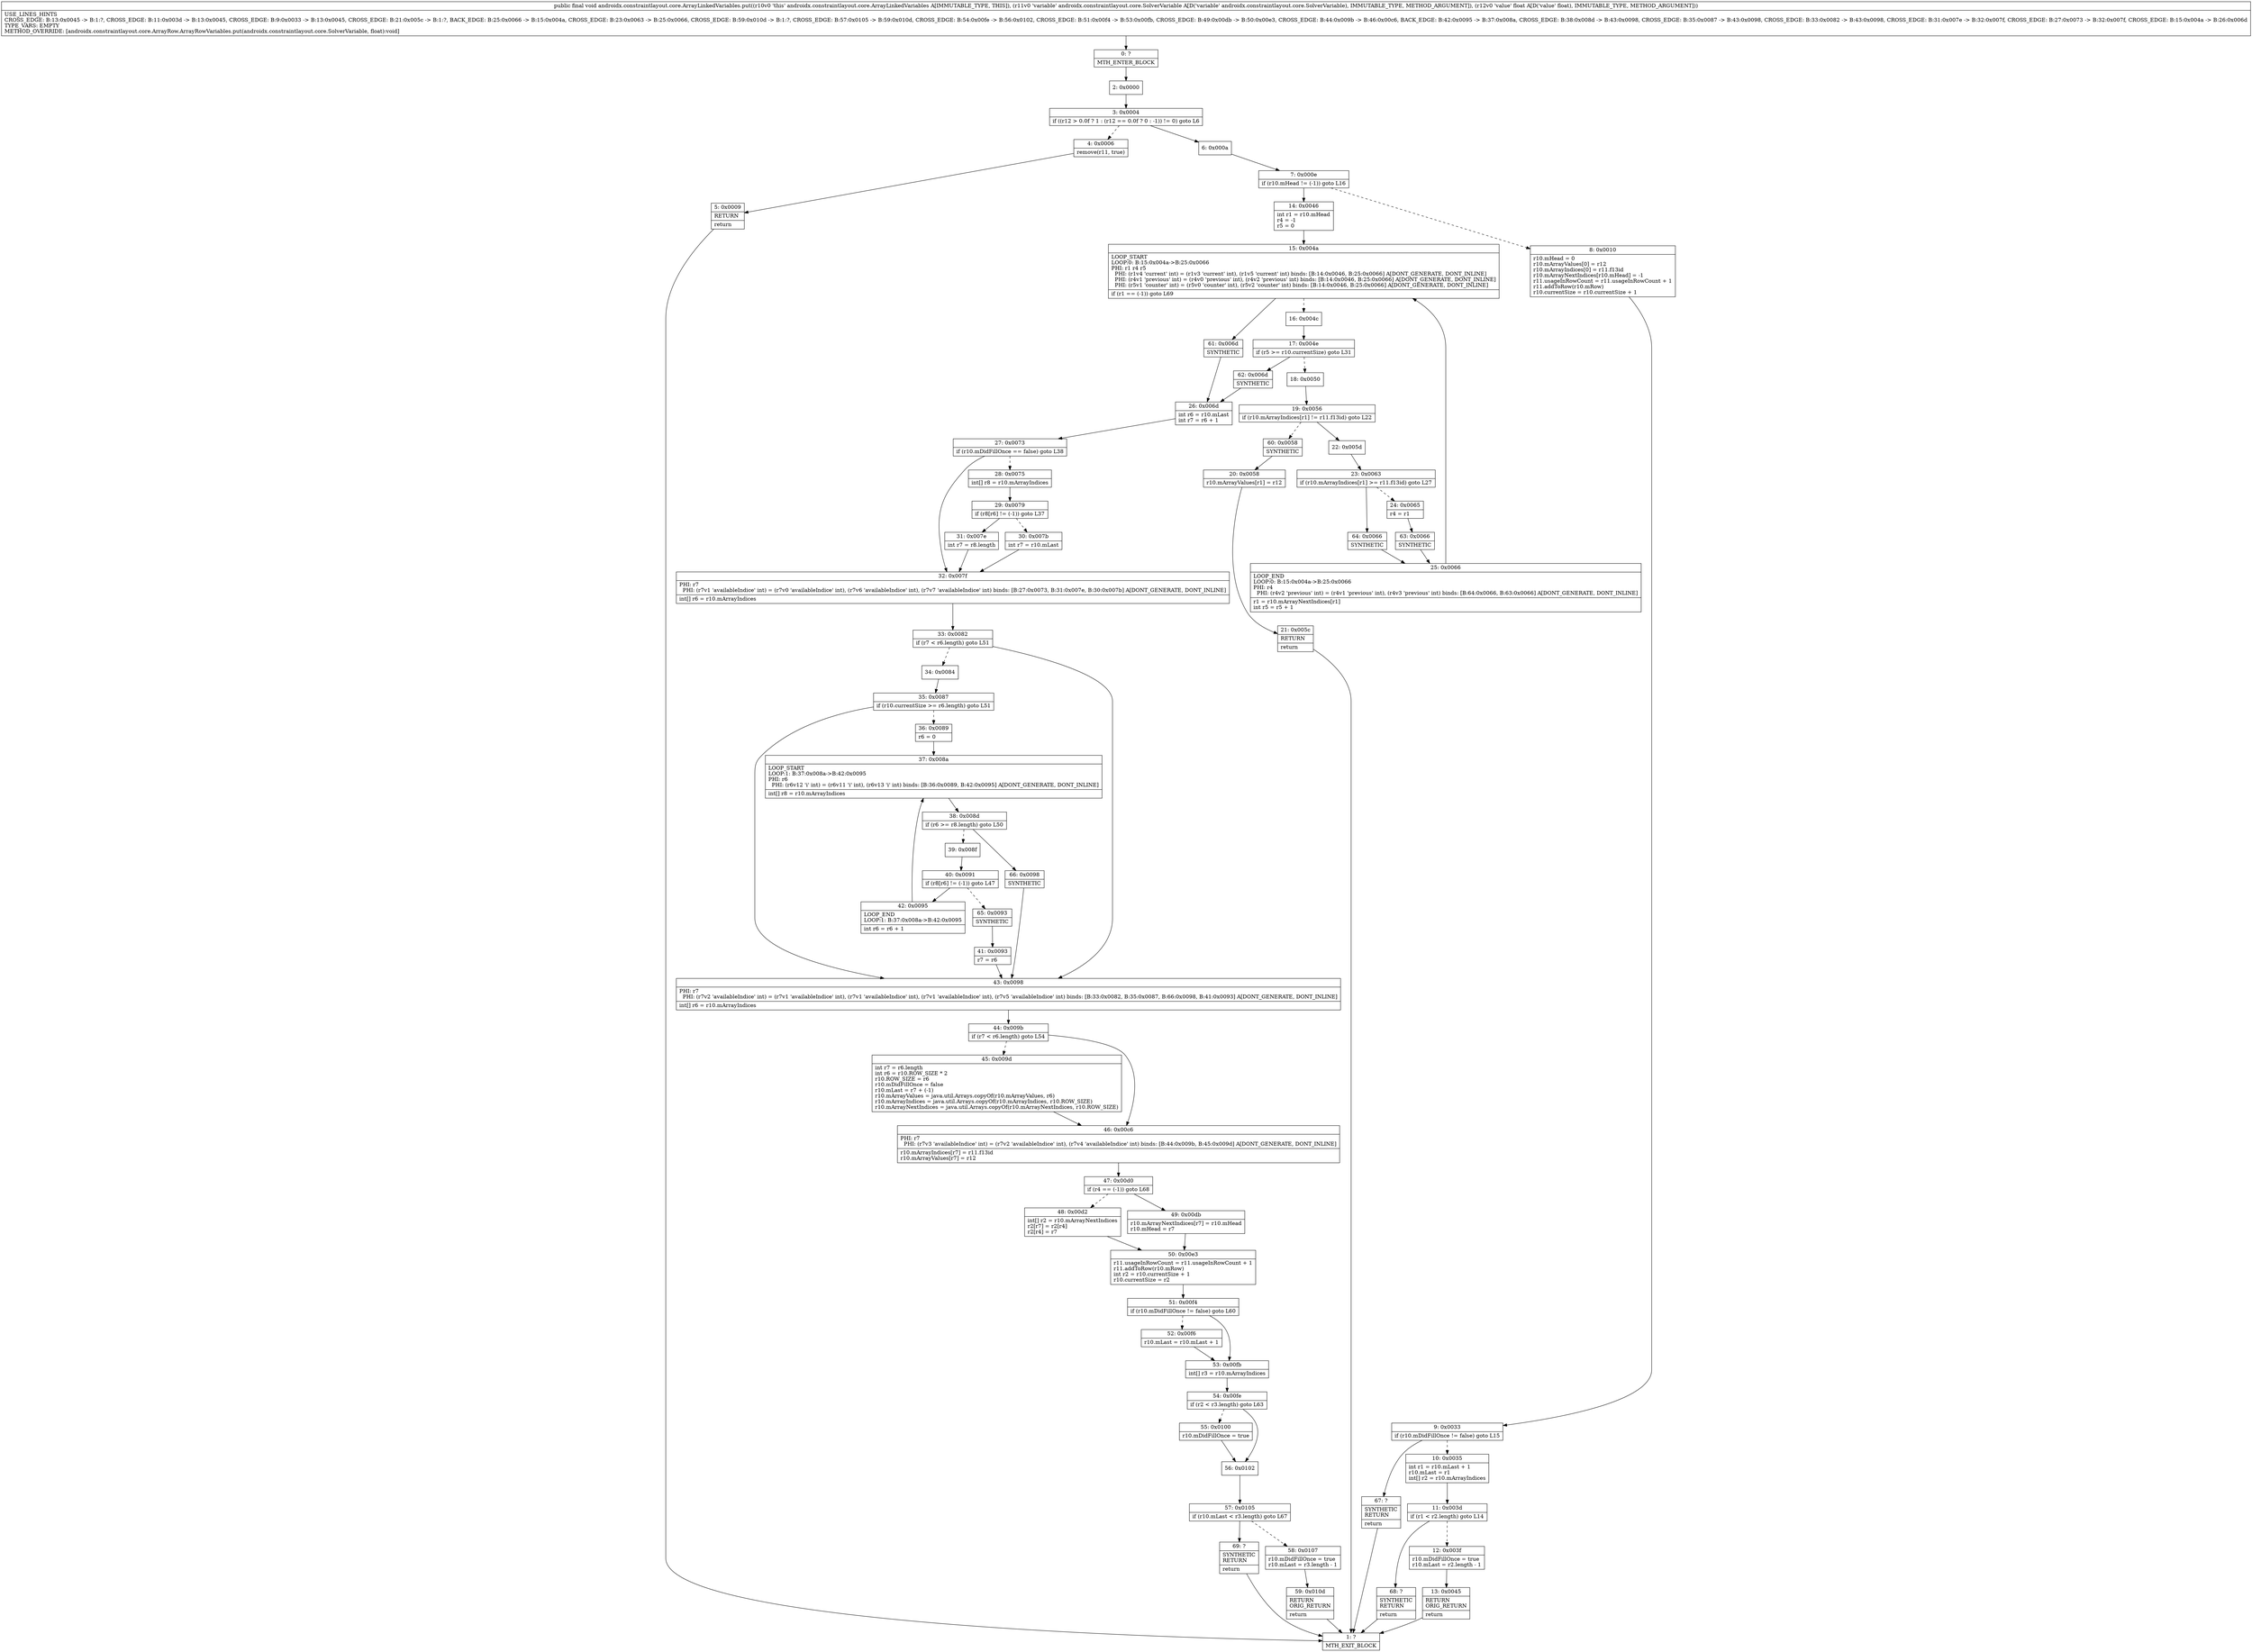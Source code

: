 digraph "CFG forandroidx.constraintlayout.core.ArrayLinkedVariables.put(Landroidx\/constraintlayout\/core\/SolverVariable;F)V" {
Node_0 [shape=record,label="{0\:\ ?|MTH_ENTER_BLOCK\l}"];
Node_2 [shape=record,label="{2\:\ 0x0000}"];
Node_3 [shape=record,label="{3\:\ 0x0004|if ((r12 \> 0.0f ? 1 : (r12 == 0.0f ? 0 : \-1)) != 0) goto L6\l}"];
Node_4 [shape=record,label="{4\:\ 0x0006|remove(r11, true)\l}"];
Node_5 [shape=record,label="{5\:\ 0x0009|RETURN\l|return\l}"];
Node_1 [shape=record,label="{1\:\ ?|MTH_EXIT_BLOCK\l}"];
Node_6 [shape=record,label="{6\:\ 0x000a}"];
Node_7 [shape=record,label="{7\:\ 0x000e|if (r10.mHead != (\-1)) goto L16\l}"];
Node_8 [shape=record,label="{8\:\ 0x0010|r10.mHead = 0\lr10.mArrayValues[0] = r12\lr10.mArrayIndices[0] = r11.f13id\lr10.mArrayNextIndices[r10.mHead] = \-1\lr11.usageInRowCount = r11.usageInRowCount + 1\lr11.addToRow(r10.mRow)\lr10.currentSize = r10.currentSize + 1\l}"];
Node_9 [shape=record,label="{9\:\ 0x0033|if (r10.mDidFillOnce != false) goto L15\l}"];
Node_10 [shape=record,label="{10\:\ 0x0035|int r1 = r10.mLast + 1\lr10.mLast = r1\lint[] r2 = r10.mArrayIndices\l}"];
Node_11 [shape=record,label="{11\:\ 0x003d|if (r1 \< r2.length) goto L14\l}"];
Node_12 [shape=record,label="{12\:\ 0x003f|r10.mDidFillOnce = true\lr10.mLast = r2.length \- 1\l}"];
Node_13 [shape=record,label="{13\:\ 0x0045|RETURN\lORIG_RETURN\l|return\l}"];
Node_68 [shape=record,label="{68\:\ ?|SYNTHETIC\lRETURN\l|return\l}"];
Node_67 [shape=record,label="{67\:\ ?|SYNTHETIC\lRETURN\l|return\l}"];
Node_14 [shape=record,label="{14\:\ 0x0046|int r1 = r10.mHead\lr4 = \-1\lr5 = 0\l}"];
Node_15 [shape=record,label="{15\:\ 0x004a|LOOP_START\lLOOP:0: B:15:0x004a\-\>B:25:0x0066\lPHI: r1 r4 r5 \l  PHI: (r1v4 'current' int) = (r1v3 'current' int), (r1v5 'current' int) binds: [B:14:0x0046, B:25:0x0066] A[DONT_GENERATE, DONT_INLINE]\l  PHI: (r4v1 'previous' int) = (r4v0 'previous' int), (r4v2 'previous' int) binds: [B:14:0x0046, B:25:0x0066] A[DONT_GENERATE, DONT_INLINE]\l  PHI: (r5v1 'counter' int) = (r5v0 'counter' int), (r5v2 'counter' int) binds: [B:14:0x0046, B:25:0x0066] A[DONT_GENERATE, DONT_INLINE]\l|if (r1 == (\-1)) goto L69\l}"];
Node_16 [shape=record,label="{16\:\ 0x004c}"];
Node_17 [shape=record,label="{17\:\ 0x004e|if (r5 \>= r10.currentSize) goto L31\l}"];
Node_18 [shape=record,label="{18\:\ 0x0050}"];
Node_19 [shape=record,label="{19\:\ 0x0056|if (r10.mArrayIndices[r1] != r11.f13id) goto L22\l}"];
Node_22 [shape=record,label="{22\:\ 0x005d}"];
Node_23 [shape=record,label="{23\:\ 0x0063|if (r10.mArrayIndices[r1] \>= r11.f13id) goto L27\l}"];
Node_24 [shape=record,label="{24\:\ 0x0065|r4 = r1\l}"];
Node_63 [shape=record,label="{63\:\ 0x0066|SYNTHETIC\l}"];
Node_25 [shape=record,label="{25\:\ 0x0066|LOOP_END\lLOOP:0: B:15:0x004a\-\>B:25:0x0066\lPHI: r4 \l  PHI: (r4v2 'previous' int) = (r4v1 'previous' int), (r4v3 'previous' int) binds: [B:64:0x0066, B:63:0x0066] A[DONT_GENERATE, DONT_INLINE]\l|r1 = r10.mArrayNextIndices[r1]\lint r5 = r5 + 1\l}"];
Node_64 [shape=record,label="{64\:\ 0x0066|SYNTHETIC\l}"];
Node_60 [shape=record,label="{60\:\ 0x0058|SYNTHETIC\l}"];
Node_20 [shape=record,label="{20\:\ 0x0058|r10.mArrayValues[r1] = r12\l}"];
Node_21 [shape=record,label="{21\:\ 0x005c|RETURN\l|return\l}"];
Node_62 [shape=record,label="{62\:\ 0x006d|SYNTHETIC\l}"];
Node_26 [shape=record,label="{26\:\ 0x006d|int r6 = r10.mLast\lint r7 = r6 + 1\l}"];
Node_27 [shape=record,label="{27\:\ 0x0073|if (r10.mDidFillOnce == false) goto L38\l}"];
Node_28 [shape=record,label="{28\:\ 0x0075|int[] r8 = r10.mArrayIndices\l}"];
Node_29 [shape=record,label="{29\:\ 0x0079|if (r8[r6] != (\-1)) goto L37\l}"];
Node_30 [shape=record,label="{30\:\ 0x007b|int r7 = r10.mLast\l}"];
Node_31 [shape=record,label="{31\:\ 0x007e|int r7 = r8.length\l}"];
Node_32 [shape=record,label="{32\:\ 0x007f|PHI: r7 \l  PHI: (r7v1 'availableIndice' int) = (r7v0 'availableIndice' int), (r7v6 'availableIndice' int), (r7v7 'availableIndice' int) binds: [B:27:0x0073, B:31:0x007e, B:30:0x007b] A[DONT_GENERATE, DONT_INLINE]\l|int[] r6 = r10.mArrayIndices\l}"];
Node_33 [shape=record,label="{33\:\ 0x0082|if (r7 \< r6.length) goto L51\l}"];
Node_34 [shape=record,label="{34\:\ 0x0084}"];
Node_35 [shape=record,label="{35\:\ 0x0087|if (r10.currentSize \>= r6.length) goto L51\l}"];
Node_36 [shape=record,label="{36\:\ 0x0089|r6 = 0\l}"];
Node_37 [shape=record,label="{37\:\ 0x008a|LOOP_START\lLOOP:1: B:37:0x008a\-\>B:42:0x0095\lPHI: r6 \l  PHI: (r6v12 'i' int) = (r6v11 'i' int), (r6v13 'i' int) binds: [B:36:0x0089, B:42:0x0095] A[DONT_GENERATE, DONT_INLINE]\l|int[] r8 = r10.mArrayIndices\l}"];
Node_38 [shape=record,label="{38\:\ 0x008d|if (r6 \>= r8.length) goto L50\l}"];
Node_39 [shape=record,label="{39\:\ 0x008f}"];
Node_40 [shape=record,label="{40\:\ 0x0091|if (r8[r6] != (\-1)) goto L47\l}"];
Node_42 [shape=record,label="{42\:\ 0x0095|LOOP_END\lLOOP:1: B:37:0x008a\-\>B:42:0x0095\l|int r6 = r6 + 1\l}"];
Node_65 [shape=record,label="{65\:\ 0x0093|SYNTHETIC\l}"];
Node_41 [shape=record,label="{41\:\ 0x0093|r7 = r6\l}"];
Node_66 [shape=record,label="{66\:\ 0x0098|SYNTHETIC\l}"];
Node_43 [shape=record,label="{43\:\ 0x0098|PHI: r7 \l  PHI: (r7v2 'availableIndice' int) = (r7v1 'availableIndice' int), (r7v1 'availableIndice' int), (r7v1 'availableIndice' int), (r7v5 'availableIndice' int) binds: [B:33:0x0082, B:35:0x0087, B:66:0x0098, B:41:0x0093] A[DONT_GENERATE, DONT_INLINE]\l|int[] r6 = r10.mArrayIndices\l}"];
Node_44 [shape=record,label="{44\:\ 0x009b|if (r7 \< r6.length) goto L54\l}"];
Node_45 [shape=record,label="{45\:\ 0x009d|int r7 = r6.length\lint r6 = r10.ROW_SIZE * 2\lr10.ROW_SIZE = r6\lr10.mDidFillOnce = false\lr10.mLast = r7 + (\-1)\lr10.mArrayValues = java.util.Arrays.copyOf(r10.mArrayValues, r6)\lr10.mArrayIndices = java.util.Arrays.copyOf(r10.mArrayIndices, r10.ROW_SIZE)\lr10.mArrayNextIndices = java.util.Arrays.copyOf(r10.mArrayNextIndices, r10.ROW_SIZE)\l}"];
Node_46 [shape=record,label="{46\:\ 0x00c6|PHI: r7 \l  PHI: (r7v3 'availableIndice' int) = (r7v2 'availableIndice' int), (r7v4 'availableIndice' int) binds: [B:44:0x009b, B:45:0x009d] A[DONT_GENERATE, DONT_INLINE]\l|r10.mArrayIndices[r7] = r11.f13id\lr10.mArrayValues[r7] = r12\l}"];
Node_47 [shape=record,label="{47\:\ 0x00d0|if (r4 == (\-1)) goto L68\l}"];
Node_48 [shape=record,label="{48\:\ 0x00d2|int[] r2 = r10.mArrayNextIndices\lr2[r7] = r2[r4]\lr2[r4] = r7\l}"];
Node_50 [shape=record,label="{50\:\ 0x00e3|r11.usageInRowCount = r11.usageInRowCount + 1\lr11.addToRow(r10.mRow)\lint r2 = r10.currentSize + 1\lr10.currentSize = r2\l}"];
Node_51 [shape=record,label="{51\:\ 0x00f4|if (r10.mDidFillOnce != false) goto L60\l}"];
Node_52 [shape=record,label="{52\:\ 0x00f6|r10.mLast = r10.mLast + 1\l}"];
Node_53 [shape=record,label="{53\:\ 0x00fb|int[] r3 = r10.mArrayIndices\l}"];
Node_54 [shape=record,label="{54\:\ 0x00fe|if (r2 \< r3.length) goto L63\l}"];
Node_55 [shape=record,label="{55\:\ 0x0100|r10.mDidFillOnce = true\l}"];
Node_56 [shape=record,label="{56\:\ 0x0102}"];
Node_57 [shape=record,label="{57\:\ 0x0105|if (r10.mLast \< r3.length) goto L67\l}"];
Node_58 [shape=record,label="{58\:\ 0x0107|r10.mDidFillOnce = true\lr10.mLast = r3.length \- 1\l}"];
Node_59 [shape=record,label="{59\:\ 0x010d|RETURN\lORIG_RETURN\l|return\l}"];
Node_69 [shape=record,label="{69\:\ ?|SYNTHETIC\lRETURN\l|return\l}"];
Node_49 [shape=record,label="{49\:\ 0x00db|r10.mArrayNextIndices[r7] = r10.mHead\lr10.mHead = r7\l}"];
Node_61 [shape=record,label="{61\:\ 0x006d|SYNTHETIC\l}"];
MethodNode[shape=record,label="{public final void androidx.constraintlayout.core.ArrayLinkedVariables.put((r10v0 'this' androidx.constraintlayout.core.ArrayLinkedVariables A[IMMUTABLE_TYPE, THIS]), (r11v0 'variable' androidx.constraintlayout.core.SolverVariable A[D('variable' androidx.constraintlayout.core.SolverVariable), IMMUTABLE_TYPE, METHOD_ARGUMENT]), (r12v0 'value' float A[D('value' float), IMMUTABLE_TYPE, METHOD_ARGUMENT]))  | USE_LINES_HINTS\lCROSS_EDGE: B:13:0x0045 \-\> B:1:?, CROSS_EDGE: B:11:0x003d \-\> B:13:0x0045, CROSS_EDGE: B:9:0x0033 \-\> B:13:0x0045, CROSS_EDGE: B:21:0x005c \-\> B:1:?, BACK_EDGE: B:25:0x0066 \-\> B:15:0x004a, CROSS_EDGE: B:23:0x0063 \-\> B:25:0x0066, CROSS_EDGE: B:59:0x010d \-\> B:1:?, CROSS_EDGE: B:57:0x0105 \-\> B:59:0x010d, CROSS_EDGE: B:54:0x00fe \-\> B:56:0x0102, CROSS_EDGE: B:51:0x00f4 \-\> B:53:0x00fb, CROSS_EDGE: B:49:0x00db \-\> B:50:0x00e3, CROSS_EDGE: B:44:0x009b \-\> B:46:0x00c6, BACK_EDGE: B:42:0x0095 \-\> B:37:0x008a, CROSS_EDGE: B:38:0x008d \-\> B:43:0x0098, CROSS_EDGE: B:35:0x0087 \-\> B:43:0x0098, CROSS_EDGE: B:33:0x0082 \-\> B:43:0x0098, CROSS_EDGE: B:31:0x007e \-\> B:32:0x007f, CROSS_EDGE: B:27:0x0073 \-\> B:32:0x007f, CROSS_EDGE: B:15:0x004a \-\> B:26:0x006d\lTYPE_VARS: EMPTY\lMETHOD_OVERRIDE: [androidx.constraintlayout.core.ArrayRow.ArrayRowVariables.put(androidx.constraintlayout.core.SolverVariable, float):void]\l}"];
MethodNode -> Node_0;Node_0 -> Node_2;
Node_2 -> Node_3;
Node_3 -> Node_4[style=dashed];
Node_3 -> Node_6;
Node_4 -> Node_5;
Node_5 -> Node_1;
Node_6 -> Node_7;
Node_7 -> Node_8[style=dashed];
Node_7 -> Node_14;
Node_8 -> Node_9;
Node_9 -> Node_10[style=dashed];
Node_9 -> Node_67;
Node_10 -> Node_11;
Node_11 -> Node_12[style=dashed];
Node_11 -> Node_68;
Node_12 -> Node_13;
Node_13 -> Node_1;
Node_68 -> Node_1;
Node_67 -> Node_1;
Node_14 -> Node_15;
Node_15 -> Node_16[style=dashed];
Node_15 -> Node_61;
Node_16 -> Node_17;
Node_17 -> Node_18[style=dashed];
Node_17 -> Node_62;
Node_18 -> Node_19;
Node_19 -> Node_22;
Node_19 -> Node_60[style=dashed];
Node_22 -> Node_23;
Node_23 -> Node_24[style=dashed];
Node_23 -> Node_64;
Node_24 -> Node_63;
Node_63 -> Node_25;
Node_25 -> Node_15;
Node_64 -> Node_25;
Node_60 -> Node_20;
Node_20 -> Node_21;
Node_21 -> Node_1;
Node_62 -> Node_26;
Node_26 -> Node_27;
Node_27 -> Node_28[style=dashed];
Node_27 -> Node_32;
Node_28 -> Node_29;
Node_29 -> Node_30[style=dashed];
Node_29 -> Node_31;
Node_30 -> Node_32;
Node_31 -> Node_32;
Node_32 -> Node_33;
Node_33 -> Node_34[style=dashed];
Node_33 -> Node_43;
Node_34 -> Node_35;
Node_35 -> Node_36[style=dashed];
Node_35 -> Node_43;
Node_36 -> Node_37;
Node_37 -> Node_38;
Node_38 -> Node_39[style=dashed];
Node_38 -> Node_66;
Node_39 -> Node_40;
Node_40 -> Node_42;
Node_40 -> Node_65[style=dashed];
Node_42 -> Node_37;
Node_65 -> Node_41;
Node_41 -> Node_43;
Node_66 -> Node_43;
Node_43 -> Node_44;
Node_44 -> Node_45[style=dashed];
Node_44 -> Node_46;
Node_45 -> Node_46;
Node_46 -> Node_47;
Node_47 -> Node_48[style=dashed];
Node_47 -> Node_49;
Node_48 -> Node_50;
Node_50 -> Node_51;
Node_51 -> Node_52[style=dashed];
Node_51 -> Node_53;
Node_52 -> Node_53;
Node_53 -> Node_54;
Node_54 -> Node_55[style=dashed];
Node_54 -> Node_56;
Node_55 -> Node_56;
Node_56 -> Node_57;
Node_57 -> Node_58[style=dashed];
Node_57 -> Node_69;
Node_58 -> Node_59;
Node_59 -> Node_1;
Node_69 -> Node_1;
Node_49 -> Node_50;
Node_61 -> Node_26;
}

